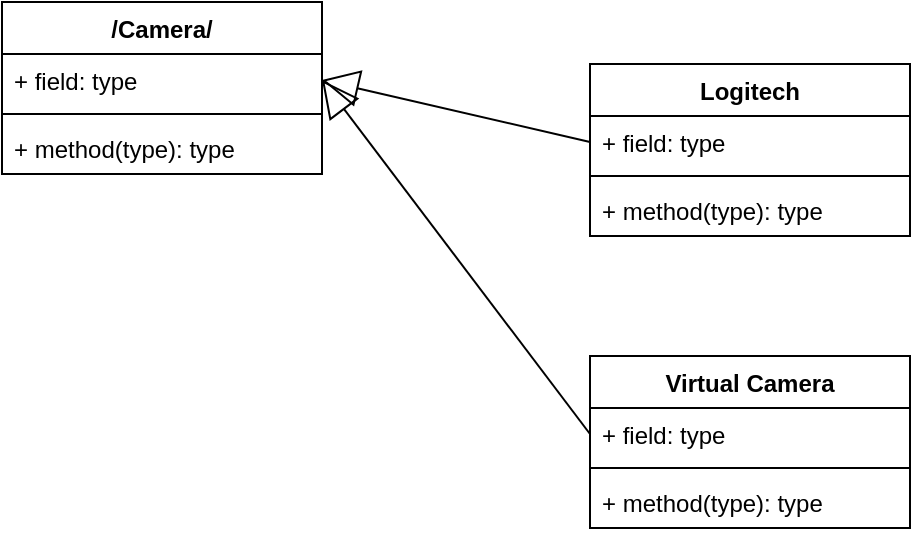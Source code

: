 <mxfile version="11.2.9" type="device" pages="1"><diagram id="xp50HG-nLyNXorqmTAFF" name="Class Diagramme"><mxGraphModel dx="1408" dy="780" grid="1" gridSize="10" guides="1" tooltips="1" connect="1" arrows="1" fold="1" page="1" pageScale="1" pageWidth="827" pageHeight="1169" math="0" shadow="0"><root><mxCell id="0"/><mxCell id="1" parent="0"/><mxCell id="L5uKbLd96KLnCpimUphs-1" value="/Camera/" style="swimlane;fontStyle=1;align=center;verticalAlign=top;childLayout=stackLayout;horizontal=1;startSize=26;horizontalStack=0;resizeParent=1;resizeParentMax=0;resizeLast=0;collapsible=1;marginBottom=0;" vertex="1" parent="1"><mxGeometry x="306" y="729" width="160" height="86" as="geometry"><mxRectangle x="190" y="350" width="90" height="26" as="alternateBounds"/></mxGeometry></mxCell><mxCell id="L5uKbLd96KLnCpimUphs-2" value="+ field: type" style="text;strokeColor=none;fillColor=none;align=left;verticalAlign=top;spacingLeft=4;spacingRight=4;overflow=hidden;rotatable=0;points=[[0,0.5],[1,0.5]];portConstraint=eastwest;" vertex="1" parent="L5uKbLd96KLnCpimUphs-1"><mxGeometry y="26" width="160" height="26" as="geometry"/></mxCell><mxCell id="L5uKbLd96KLnCpimUphs-3" value="" style="line;strokeWidth=1;fillColor=none;align=left;verticalAlign=middle;spacingTop=-1;spacingLeft=3;spacingRight=3;rotatable=0;labelPosition=right;points=[];portConstraint=eastwest;" vertex="1" parent="L5uKbLd96KLnCpimUphs-1"><mxGeometry y="52" width="160" height="8" as="geometry"/></mxCell><mxCell id="L5uKbLd96KLnCpimUphs-4" value="+ method(type): type" style="text;strokeColor=none;fillColor=none;align=left;verticalAlign=top;spacingLeft=4;spacingRight=4;overflow=hidden;rotatable=0;points=[[0,0.5],[1,0.5]];portConstraint=eastwest;" vertex="1" parent="L5uKbLd96KLnCpimUphs-1"><mxGeometry y="60" width="160" height="26" as="geometry"/></mxCell><mxCell id="L5uKbLd96KLnCpimUphs-5" value="Virtual Camera" style="swimlane;fontStyle=1;align=center;verticalAlign=top;childLayout=stackLayout;horizontal=1;startSize=26;horizontalStack=0;resizeParent=1;resizeParentMax=0;resizeLast=0;collapsible=1;marginBottom=0;" vertex="1" parent="1"><mxGeometry x="600" y="906" width="160" height="86" as="geometry"/></mxCell><mxCell id="L5uKbLd96KLnCpimUphs-6" value="+ field: type" style="text;strokeColor=none;fillColor=none;align=left;verticalAlign=top;spacingLeft=4;spacingRight=4;overflow=hidden;rotatable=0;points=[[0,0.5],[1,0.5]];portConstraint=eastwest;" vertex="1" parent="L5uKbLd96KLnCpimUphs-5"><mxGeometry y="26" width="160" height="26" as="geometry"/></mxCell><mxCell id="L5uKbLd96KLnCpimUphs-7" value="" style="line;strokeWidth=1;fillColor=none;align=left;verticalAlign=middle;spacingTop=-1;spacingLeft=3;spacingRight=3;rotatable=0;labelPosition=right;points=[];portConstraint=eastwest;" vertex="1" parent="L5uKbLd96KLnCpimUphs-5"><mxGeometry y="52" width="160" height="8" as="geometry"/></mxCell><mxCell id="L5uKbLd96KLnCpimUphs-8" value="+ method(type): type" style="text;strokeColor=none;fillColor=none;align=left;verticalAlign=top;spacingLeft=4;spacingRight=4;overflow=hidden;rotatable=0;points=[[0,0.5],[1,0.5]];portConstraint=eastwest;" vertex="1" parent="L5uKbLd96KLnCpimUphs-5"><mxGeometry y="60" width="160" height="26" as="geometry"/></mxCell><mxCell id="L5uKbLd96KLnCpimUphs-9" value="Logitech" style="swimlane;fontStyle=1;align=center;verticalAlign=top;childLayout=stackLayout;horizontal=1;startSize=26;horizontalStack=0;resizeParent=1;resizeParentMax=0;resizeLast=0;collapsible=1;marginBottom=0;" vertex="1" parent="1"><mxGeometry x="600" y="760" width="160" height="86" as="geometry"/></mxCell><mxCell id="L5uKbLd96KLnCpimUphs-10" value="+ field: type" style="text;strokeColor=none;fillColor=none;align=left;verticalAlign=top;spacingLeft=4;spacingRight=4;overflow=hidden;rotatable=0;points=[[0,0.5],[1,0.5]];portConstraint=eastwest;" vertex="1" parent="L5uKbLd96KLnCpimUphs-9"><mxGeometry y="26" width="160" height="26" as="geometry"/></mxCell><mxCell id="L5uKbLd96KLnCpimUphs-11" value="" style="line;strokeWidth=1;fillColor=none;align=left;verticalAlign=middle;spacingTop=-1;spacingLeft=3;spacingRight=3;rotatable=0;labelPosition=right;points=[];portConstraint=eastwest;" vertex="1" parent="L5uKbLd96KLnCpimUphs-9"><mxGeometry y="52" width="160" height="8" as="geometry"/></mxCell><mxCell id="L5uKbLd96KLnCpimUphs-12" value="+ method(type): type" style="text;strokeColor=none;fillColor=none;align=left;verticalAlign=top;spacingLeft=4;spacingRight=4;overflow=hidden;rotatable=0;points=[[0,0.5],[1,0.5]];portConstraint=eastwest;" vertex="1" parent="L5uKbLd96KLnCpimUphs-9"><mxGeometry y="60" width="160" height="26" as="geometry"/></mxCell><mxCell id="L5uKbLd96KLnCpimUphs-14" value="" style="endArrow=block;endSize=16;endFill=0;html=1;exitX=0;exitY=0.5;exitDx=0;exitDy=0;entryX=1;entryY=0.5;entryDx=0;entryDy=0;" edge="1" parent="1" source="L5uKbLd96KLnCpimUphs-10" target="L5uKbLd96KLnCpimUphs-2"><mxGeometry y="-19" width="160" relative="1" as="geometry"><mxPoint x="430" y="510" as="sourcePoint"/><mxPoint x="350" y="396" as="targetPoint"/><mxPoint as="offset"/></mxGeometry></mxCell><mxCell id="L5uKbLd96KLnCpimUphs-16" value="" style="endArrow=block;endSize=16;endFill=0;html=1;entryX=1;entryY=0.5;entryDx=0;entryDy=0;exitX=0;exitY=0.5;exitDx=0;exitDy=0;" edge="1" parent="1" source="L5uKbLd96KLnCpimUphs-6" target="L5uKbLd96KLnCpimUphs-2"><mxGeometry width="160" relative="1" as="geometry"><mxPoint x="200" y="550" as="sourcePoint"/><mxPoint x="360" y="550" as="targetPoint"/></mxGeometry></mxCell></root></mxGraphModel></diagram></mxfile>